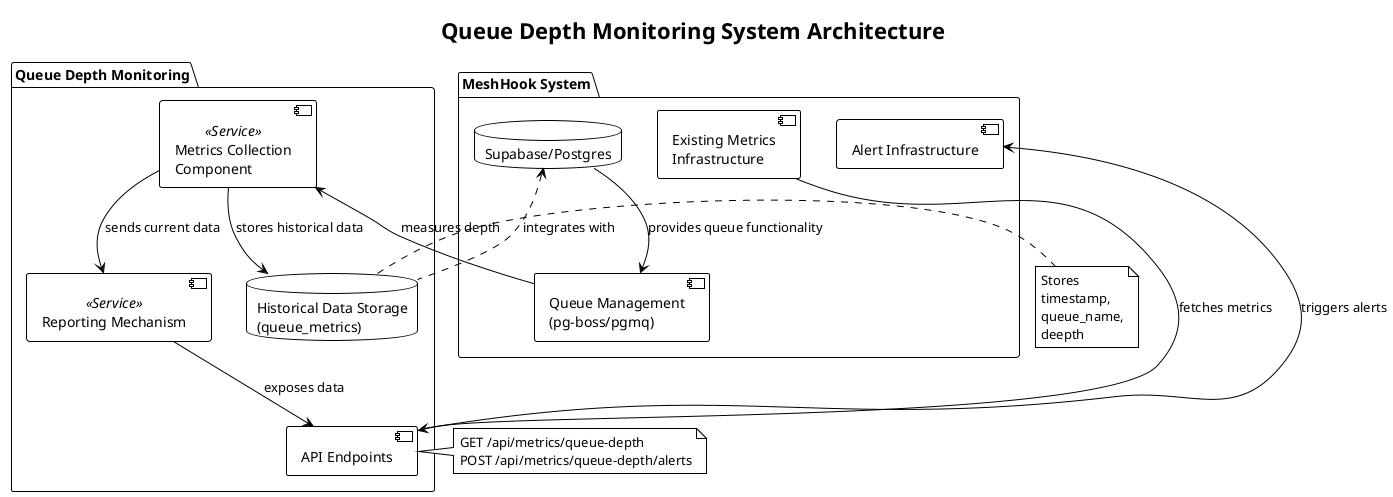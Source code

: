 @startuml
!theme plain

title Queue Depth Monitoring System Architecture

package "MeshHook System" {
    [Queue Management\n(pg-boss/pgmq)] as Queue
    database "Supabase/Postgres" as DB
    [Existing Metrics\nInfrastructure] as Metrics
    [Alert Infrastructure] as Alerts
}

package "Queue Depth Monitoring" {
    [Metrics Collection\nComponent] as Collection <<Service>>
    [Reporting Mechanism] as Reporting <<Service>>
    database "Historical Data Storage\n(queue_metrics)" as QueueDB
    [API Endpoints] as API
}

Queue --> Collection : measures depth
Collection --> QueueDB : stores historical data
Collection --> Reporting : sends current data
Reporting --> API : exposes data
API --> Alerts : triggers alerts
DB --> Queue : provides queue functionality
QueueDB .up.> DB : integrates with
Metrics --> API : fetches metrics

note right of QueueDB : Stores\ntimestamp,\nqueue_name,\ndeepth

note right of API
GET /api/metrics/queue-depth
POST /api/metrics/queue-depth/alerts
end note

@enduml